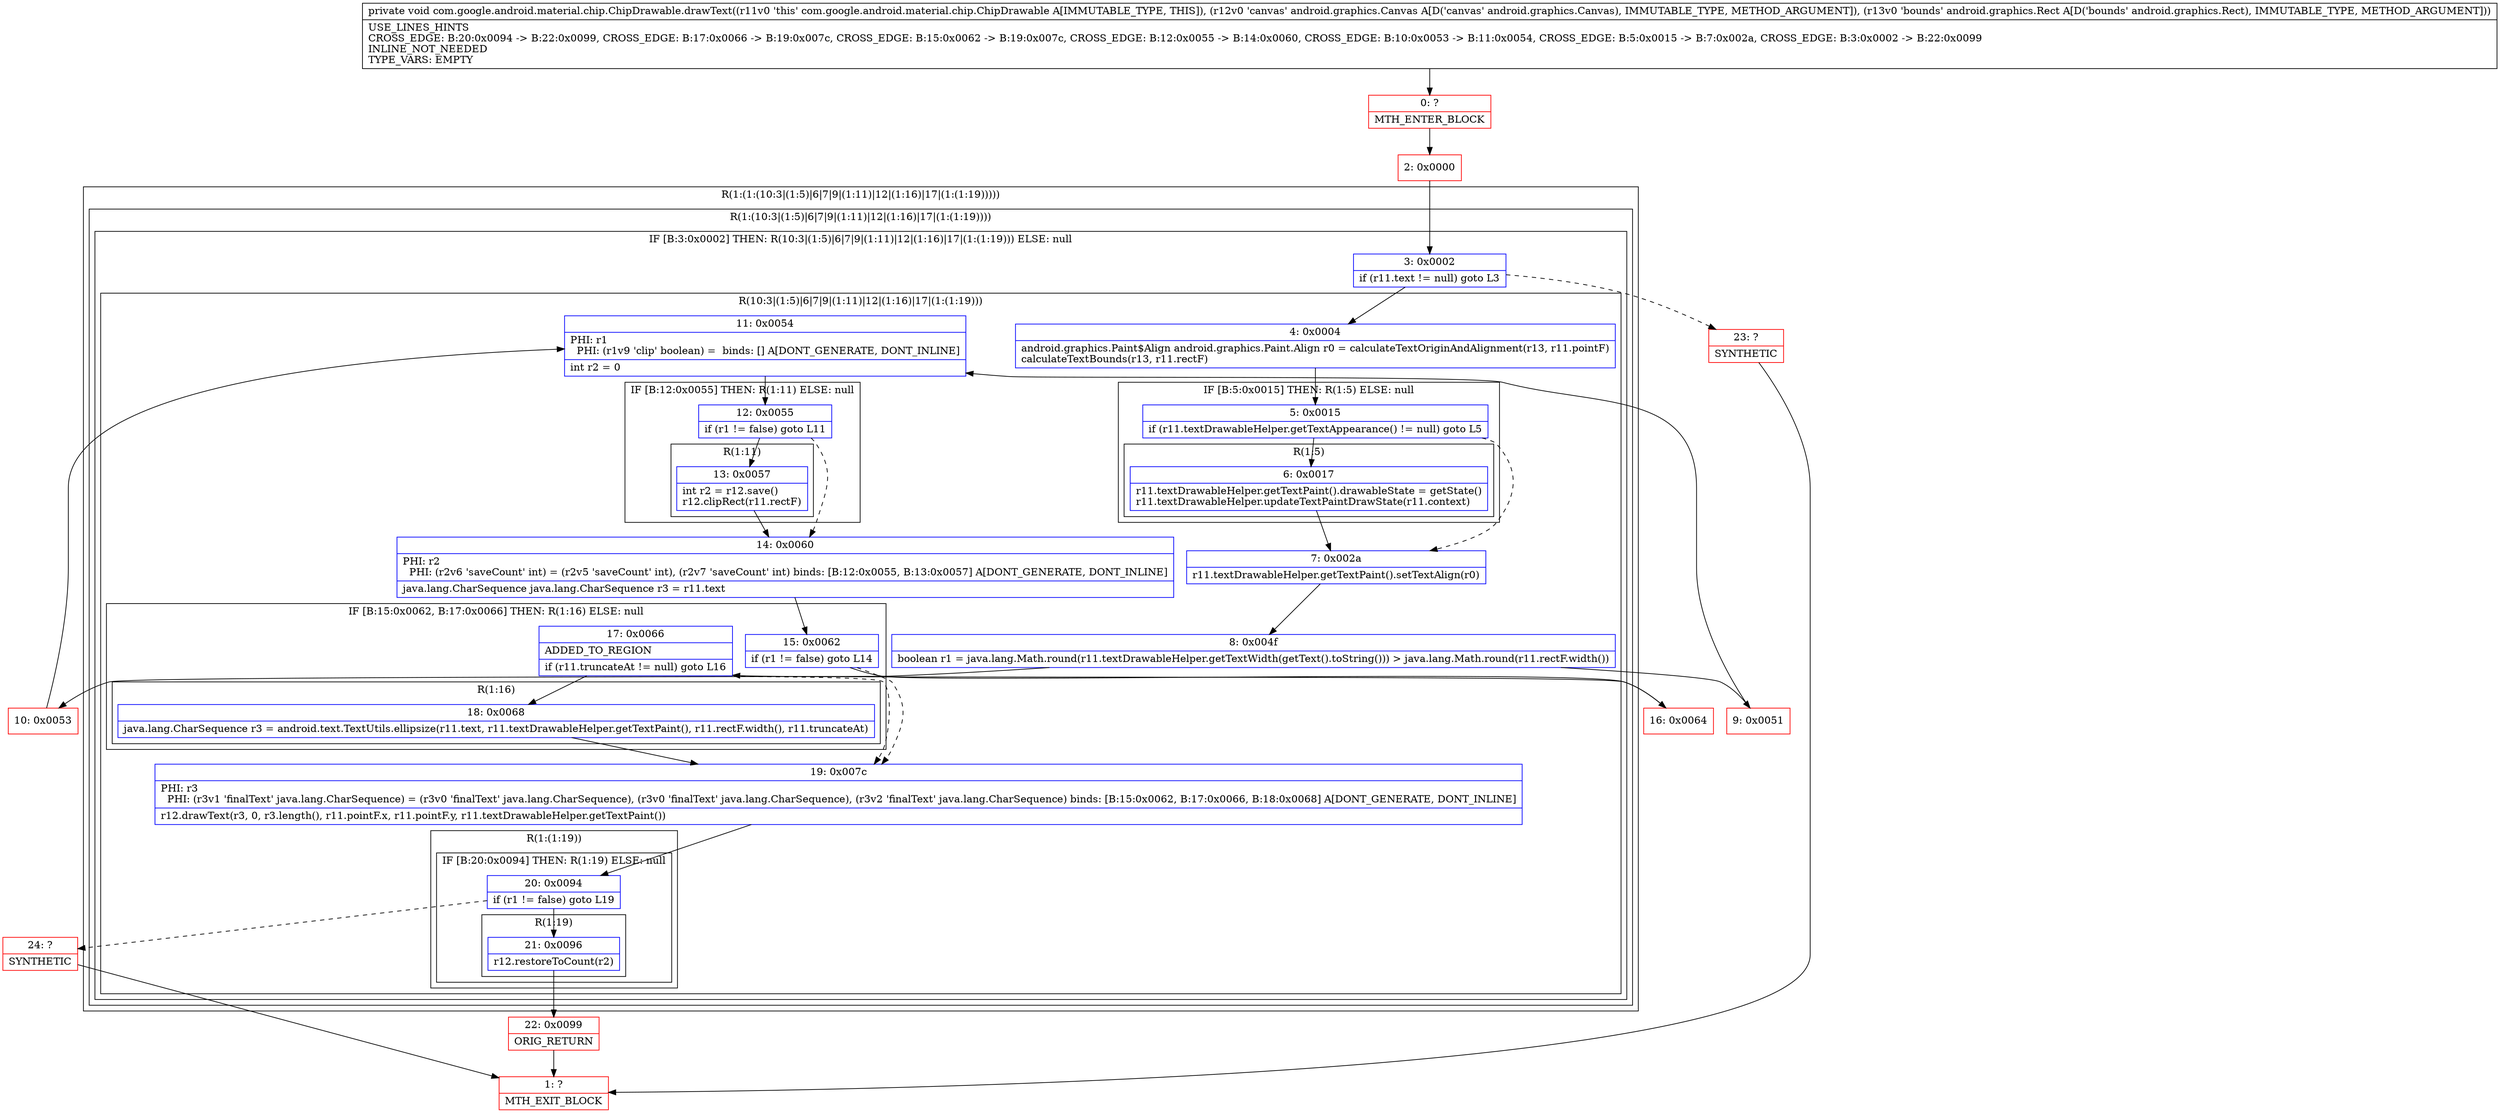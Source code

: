 digraph "CFG forcom.google.android.material.chip.ChipDrawable.drawText(Landroid\/graphics\/Canvas;Landroid\/graphics\/Rect;)V" {
subgraph cluster_Region_967016519 {
label = "R(1:(1:(10:3|(1:5)|6|7|9|(1:11)|12|(1:16)|17|(1:(1:19)))))";
node [shape=record,color=blue];
subgraph cluster_Region_1935422871 {
label = "R(1:(10:3|(1:5)|6|7|9|(1:11)|12|(1:16)|17|(1:(1:19))))";
node [shape=record,color=blue];
subgraph cluster_IfRegion_2045952290 {
label = "IF [B:3:0x0002] THEN: R(10:3|(1:5)|6|7|9|(1:11)|12|(1:16)|17|(1:(1:19))) ELSE: null";
node [shape=record,color=blue];
Node_3 [shape=record,label="{3\:\ 0x0002|if (r11.text != null) goto L3\l}"];
subgraph cluster_Region_905504195 {
label = "R(10:3|(1:5)|6|7|9|(1:11)|12|(1:16)|17|(1:(1:19)))";
node [shape=record,color=blue];
Node_4 [shape=record,label="{4\:\ 0x0004|android.graphics.Paint$Align android.graphics.Paint.Align r0 = calculateTextOriginAndAlignment(r13, r11.pointF)\lcalculateTextBounds(r13, r11.rectF)\l}"];
subgraph cluster_IfRegion_41109520 {
label = "IF [B:5:0x0015] THEN: R(1:5) ELSE: null";
node [shape=record,color=blue];
Node_5 [shape=record,label="{5\:\ 0x0015|if (r11.textDrawableHelper.getTextAppearance() != null) goto L5\l}"];
subgraph cluster_Region_662131105 {
label = "R(1:5)";
node [shape=record,color=blue];
Node_6 [shape=record,label="{6\:\ 0x0017|r11.textDrawableHelper.getTextPaint().drawableState = getState()\lr11.textDrawableHelper.updateTextPaintDrawState(r11.context)\l}"];
}
}
Node_7 [shape=record,label="{7\:\ 0x002a|r11.textDrawableHelper.getTextPaint().setTextAlign(r0)\l}"];
Node_8 [shape=record,label="{8\:\ 0x004f|boolean r1 = java.lang.Math.round(r11.textDrawableHelper.getTextWidth(getText().toString())) \> java.lang.Math.round(r11.rectF.width())\l}"];
Node_11 [shape=record,label="{11\:\ 0x0054|PHI: r1 \l  PHI: (r1v9 'clip' boolean) =  binds: [] A[DONT_GENERATE, DONT_INLINE]\l|int r2 = 0\l}"];
subgraph cluster_IfRegion_1641973175 {
label = "IF [B:12:0x0055] THEN: R(1:11) ELSE: null";
node [shape=record,color=blue];
Node_12 [shape=record,label="{12\:\ 0x0055|if (r1 != false) goto L11\l}"];
subgraph cluster_Region_680516169 {
label = "R(1:11)";
node [shape=record,color=blue];
Node_13 [shape=record,label="{13\:\ 0x0057|int r2 = r12.save()\lr12.clipRect(r11.rectF)\l}"];
}
}
Node_14 [shape=record,label="{14\:\ 0x0060|PHI: r2 \l  PHI: (r2v6 'saveCount' int) = (r2v5 'saveCount' int), (r2v7 'saveCount' int) binds: [B:12:0x0055, B:13:0x0057] A[DONT_GENERATE, DONT_INLINE]\l|java.lang.CharSequence java.lang.CharSequence r3 = r11.text\l}"];
subgraph cluster_IfRegion_1189162645 {
label = "IF [B:15:0x0062, B:17:0x0066] THEN: R(1:16) ELSE: null";
node [shape=record,color=blue];
Node_15 [shape=record,label="{15\:\ 0x0062|if (r1 != false) goto L14\l}"];
Node_17 [shape=record,label="{17\:\ 0x0066|ADDED_TO_REGION\l|if (r11.truncateAt != null) goto L16\l}"];
subgraph cluster_Region_1915946348 {
label = "R(1:16)";
node [shape=record,color=blue];
Node_18 [shape=record,label="{18\:\ 0x0068|java.lang.CharSequence r3 = android.text.TextUtils.ellipsize(r11.text, r11.textDrawableHelper.getTextPaint(), r11.rectF.width(), r11.truncateAt)\l}"];
}
}
Node_19 [shape=record,label="{19\:\ 0x007c|PHI: r3 \l  PHI: (r3v1 'finalText' java.lang.CharSequence) = (r3v0 'finalText' java.lang.CharSequence), (r3v0 'finalText' java.lang.CharSequence), (r3v2 'finalText' java.lang.CharSequence) binds: [B:15:0x0062, B:17:0x0066, B:18:0x0068] A[DONT_GENERATE, DONT_INLINE]\l|r12.drawText(r3, 0, r3.length(), r11.pointF.x, r11.pointF.y, r11.textDrawableHelper.getTextPaint())\l}"];
subgraph cluster_Region_898971733 {
label = "R(1:(1:19))";
node [shape=record,color=blue];
subgraph cluster_IfRegion_1512831538 {
label = "IF [B:20:0x0094] THEN: R(1:19) ELSE: null";
node [shape=record,color=blue];
Node_20 [shape=record,label="{20\:\ 0x0094|if (r1 != false) goto L19\l}"];
subgraph cluster_Region_1030296018 {
label = "R(1:19)";
node [shape=record,color=blue];
Node_21 [shape=record,label="{21\:\ 0x0096|r12.restoreToCount(r2)\l}"];
}
}
}
}
}
}
}
Node_0 [shape=record,color=red,label="{0\:\ ?|MTH_ENTER_BLOCK\l}"];
Node_2 [shape=record,color=red,label="{2\:\ 0x0000}"];
Node_9 [shape=record,color=red,label="{9\:\ 0x0051}"];
Node_16 [shape=record,color=red,label="{16\:\ 0x0064}"];
Node_22 [shape=record,color=red,label="{22\:\ 0x0099|ORIG_RETURN\l}"];
Node_1 [shape=record,color=red,label="{1\:\ ?|MTH_EXIT_BLOCK\l}"];
Node_24 [shape=record,color=red,label="{24\:\ ?|SYNTHETIC\l}"];
Node_10 [shape=record,color=red,label="{10\:\ 0x0053}"];
Node_23 [shape=record,color=red,label="{23\:\ ?|SYNTHETIC\l}"];
MethodNode[shape=record,label="{private void com.google.android.material.chip.ChipDrawable.drawText((r11v0 'this' com.google.android.material.chip.ChipDrawable A[IMMUTABLE_TYPE, THIS]), (r12v0 'canvas' android.graphics.Canvas A[D('canvas' android.graphics.Canvas), IMMUTABLE_TYPE, METHOD_ARGUMENT]), (r13v0 'bounds' android.graphics.Rect A[D('bounds' android.graphics.Rect), IMMUTABLE_TYPE, METHOD_ARGUMENT]))  | USE_LINES_HINTS\lCROSS_EDGE: B:20:0x0094 \-\> B:22:0x0099, CROSS_EDGE: B:17:0x0066 \-\> B:19:0x007c, CROSS_EDGE: B:15:0x0062 \-\> B:19:0x007c, CROSS_EDGE: B:12:0x0055 \-\> B:14:0x0060, CROSS_EDGE: B:10:0x0053 \-\> B:11:0x0054, CROSS_EDGE: B:5:0x0015 \-\> B:7:0x002a, CROSS_EDGE: B:3:0x0002 \-\> B:22:0x0099\lINLINE_NOT_NEEDED\lTYPE_VARS: EMPTY\l}"];
MethodNode -> Node_0;Node_3 -> Node_4;
Node_3 -> Node_23[style=dashed];
Node_4 -> Node_5;
Node_5 -> Node_6;
Node_5 -> Node_7[style=dashed];
Node_6 -> Node_7;
Node_7 -> Node_8;
Node_8 -> Node_9;
Node_8 -> Node_10;
Node_11 -> Node_12;
Node_12 -> Node_13;
Node_12 -> Node_14[style=dashed];
Node_13 -> Node_14;
Node_14 -> Node_15;
Node_15 -> Node_16;
Node_15 -> Node_19[style=dashed];
Node_17 -> Node_18;
Node_17 -> Node_19[style=dashed];
Node_18 -> Node_19;
Node_19 -> Node_20;
Node_20 -> Node_21;
Node_20 -> Node_24[style=dashed];
Node_21 -> Node_22;
Node_0 -> Node_2;
Node_2 -> Node_3;
Node_9 -> Node_11;
Node_16 -> Node_17;
Node_22 -> Node_1;
Node_24 -> Node_1;
Node_10 -> Node_11;
Node_23 -> Node_1;
}

